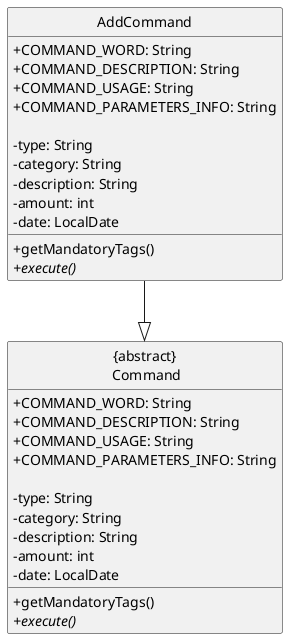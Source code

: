 @startuml
'https://plantuml.com/sequence-diagram

hide circle
skinparam classAttributeIconSize 0

class AddCommand {
+ COMMAND_WORD: String
    + COMMAND_DESCRIPTION: String
    + COMMAND_USAGE: String
    + COMMAND_PARAMETERS_INFO: String

    - type: String
    - category: String
    - description: String
    - amount: int
    - date: LocalDate

    +getMandatoryTags()
    +{abstract}execute()
}

class "{abstract}\n Command"{

    + COMMAND_WORD: String
    + COMMAND_DESCRIPTION: String
    + COMMAND_USAGE: String
    + COMMAND_PARAMETERS_INFO: String

    - type: String
    - category: String
    - description: String
    - amount: int
    - date: LocalDate

    +getMandatoryTags()
    +{abstract}execute()
}



AddCommand --|> "{abstract}\n Command"
@enduml